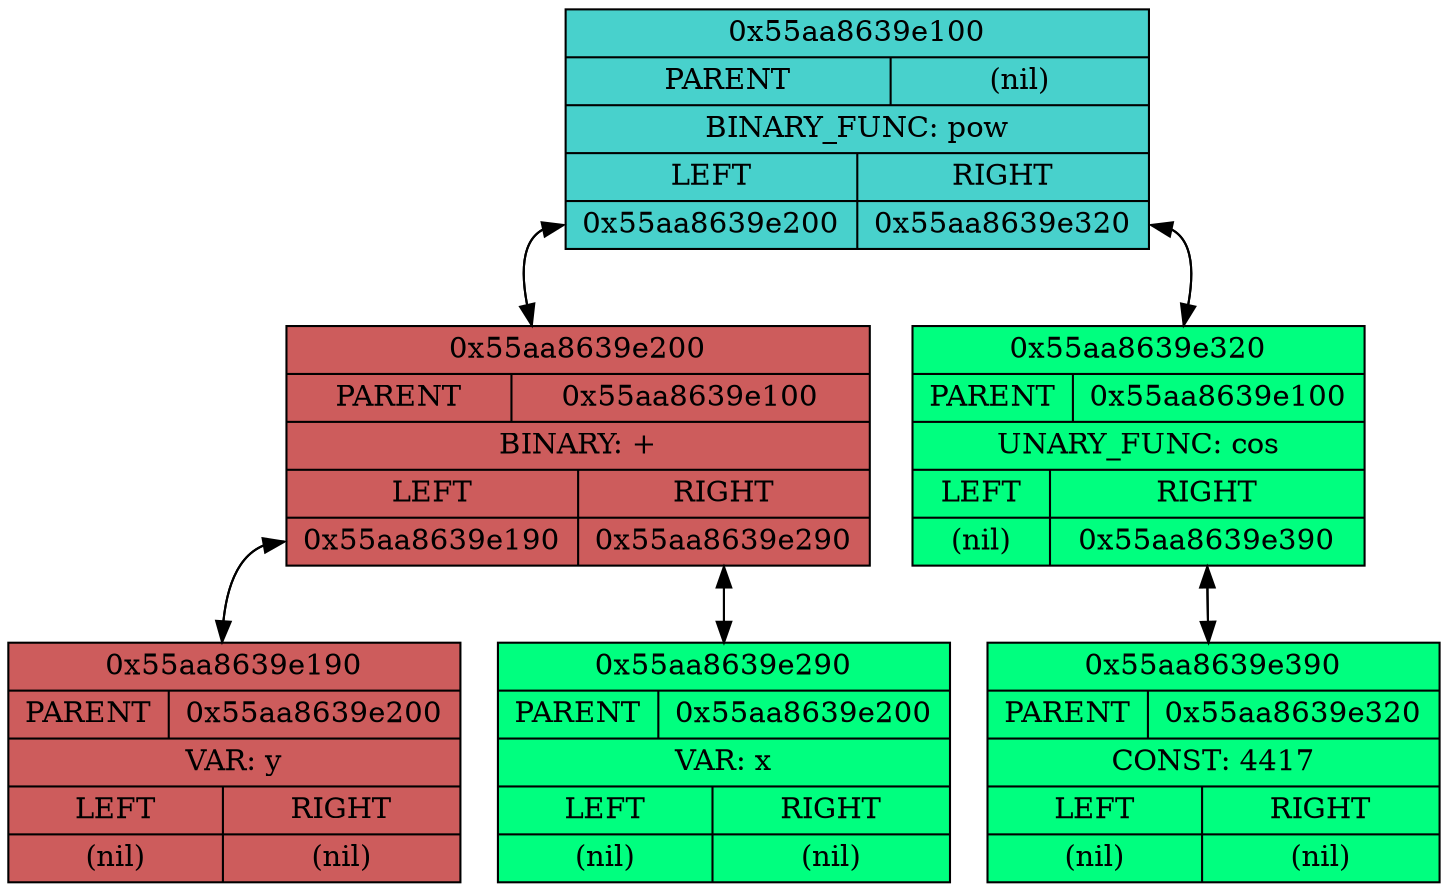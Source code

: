 digraph {
concentrate=true
node0x55aa8639e100[shape=record, label="{0x55aa8639e100 | {PARENT|(nil)}| BINARY_FUNC: pow | {{LEFT |<left> 0x55aa8639e200} | {RIGHT |<right> 0x55aa8639e320}}}", style=filled, fillcolor=mediumturquoise];
node0x55aa8639e200[shape=record, label="{0x55aa8639e200 | {PARENT|0x55aa8639e100}| BINARY: + | {{LEFT |<left> 0x55aa8639e190} | {RIGHT |<right> 0x55aa8639e290}}}", style=filled, fillcolor=indianred];
node0x55aa8639e200 -> node0x55aa8639e100:left;
node0x55aa8639e100:left -> node0x55aa8639e200;
node0x55aa8639e190[shape=record, label="{0x55aa8639e190 | {PARENT|0x55aa8639e200}| VAR: y | {{LEFT |<left> (nil)} | {RIGHT |<right> (nil)}}}", style=filled, fillcolor=indianred];
node0x55aa8639e190 -> node0x55aa8639e200:left;
node0x55aa8639e200:left -> node0x55aa8639e190;
node0x55aa8639e290[shape=record, label="{0x55aa8639e290 | {PARENT|0x55aa8639e200}| VAR: x | {{LEFT |<left> (nil)} | {RIGHT |<right> (nil)}}}", style=filled, fillcolor=springgreen];
node0x55aa8639e290 -> node0x55aa8639e200:right;
node0x55aa8639e200:right -> node0x55aa8639e290;
node0x55aa8639e320[shape=record, label="{0x55aa8639e320 | {PARENT|0x55aa8639e100}| UNARY_FUNC: cos | {{LEFT |<left> (nil)} | {RIGHT |<right> 0x55aa8639e390}}}", style=filled, fillcolor=springgreen];
node0x55aa8639e320 -> node0x55aa8639e100:right;
node0x55aa8639e100:right -> node0x55aa8639e320;
node0x55aa8639e390[shape=record, label="{0x55aa8639e390 | {PARENT|0x55aa8639e320}| CONST: 4417 | {{LEFT |<left> (nil)} | {RIGHT |<right> (nil)}}}", style=filled, fillcolor=springgreen];
node0x55aa8639e390 -> node0x55aa8639e320:right;
node0x55aa8639e320:right -> node0x55aa8639e390;
}
